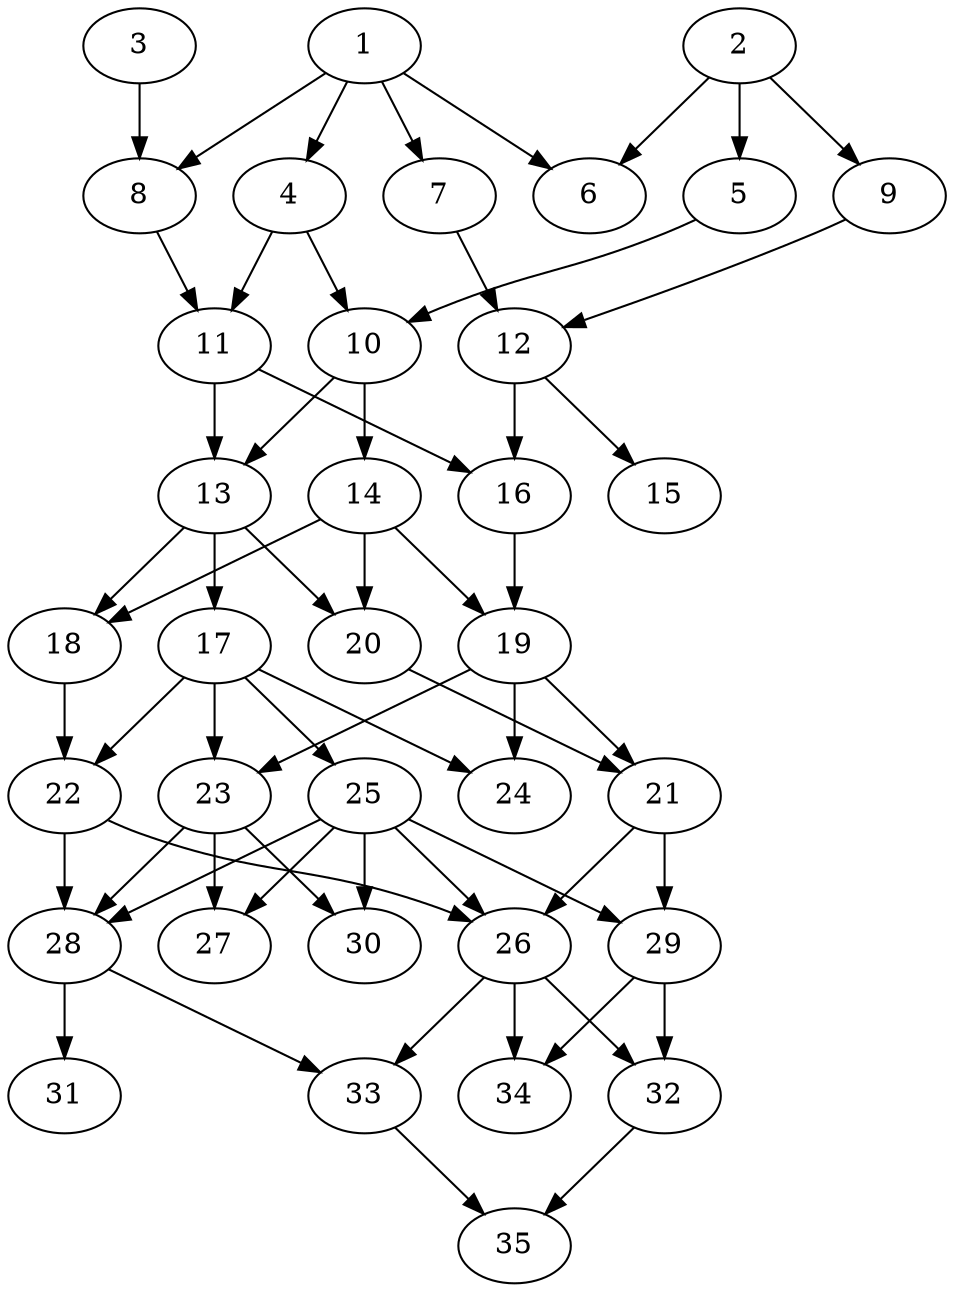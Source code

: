 // DAG automatically generated by daggen at Thu Oct  3 14:05:37 2019
// ./daggen --dot -n 35 --ccr 0.4 --fat 0.5 --regular 0.7 --density 0.5 --mindata 5242880 --maxdata 52428800 
digraph G {
  1 [size="49008640", alpha="0.06", expect_size="19603456"] 
  1 -> 4 [size ="19603456"]
  1 -> 6 [size ="19603456"]
  1 -> 7 [size ="19603456"]
  1 -> 8 [size ="19603456"]
  2 [size="30932480", alpha="0.06", expect_size="12372992"] 
  2 -> 5 [size ="12372992"]
  2 -> 6 [size ="12372992"]
  2 -> 9 [size ="12372992"]
  3 [size="22579200", alpha="0.01", expect_size="9031680"] 
  3 -> 8 [size ="9031680"]
  4 [size="113459200", alpha="0.11", expect_size="45383680"] 
  4 -> 10 [size ="45383680"]
  4 -> 11 [size ="45383680"]
  5 [size="116208640", alpha="0.04", expect_size="46483456"] 
  5 -> 10 [size ="46483456"]
  6 [size="13132800", alpha="0.18", expect_size="5253120"] 
  7 [size="48215040", alpha="0.10", expect_size="19286016"] 
  7 -> 12 [size ="19286016"]
  8 [size="109184000", alpha="0.09", expect_size="43673600"] 
  8 -> 11 [size ="43673600"]
  9 [size="128555520", alpha="0.16", expect_size="51422208"] 
  9 -> 12 [size ="51422208"]
  10 [size="70853120", alpha="0.00", expect_size="28341248"] 
  10 -> 13 [size ="28341248"]
  10 -> 14 [size ="28341248"]
  11 [size="44321280", alpha="0.16", expect_size="17728512"] 
  11 -> 13 [size ="17728512"]
  11 -> 16 [size ="17728512"]
  12 [size="80796160", alpha="0.01", expect_size="32318464"] 
  12 -> 15 [size ="32318464"]
  12 -> 16 [size ="32318464"]
  13 [size="115028480", alpha="0.08", expect_size="46011392"] 
  13 -> 17 [size ="46011392"]
  13 -> 18 [size ="46011392"]
  13 -> 20 [size ="46011392"]
  14 [size="122787840", alpha="0.16", expect_size="49115136"] 
  14 -> 18 [size ="49115136"]
  14 -> 19 [size ="49115136"]
  14 -> 20 [size ="49115136"]
  15 [size="68354560", alpha="0.16", expect_size="27341824"] 
  16 [size="94794240", alpha="0.19", expect_size="37917696"] 
  16 -> 19 [size ="37917696"]
  17 [size="85324800", alpha="0.12", expect_size="34129920"] 
  17 -> 22 [size ="34129920"]
  17 -> 23 [size ="34129920"]
  17 -> 24 [size ="34129920"]
  17 -> 25 [size ="34129920"]
  18 [size="23426560", alpha="0.06", expect_size="9370624"] 
  18 -> 22 [size ="9370624"]
  19 [size="78131200", alpha="0.09", expect_size="31252480"] 
  19 -> 21 [size ="31252480"]
  19 -> 23 [size ="31252480"]
  19 -> 24 [size ="31252480"]
  20 [size="56417280", alpha="0.08", expect_size="22566912"] 
  20 -> 21 [size ="22566912"]
  21 [size="57300480", alpha="0.12", expect_size="22920192"] 
  21 -> 26 [size ="22920192"]
  21 -> 29 [size ="22920192"]
  22 [size="34306560", alpha="0.00", expect_size="13722624"] 
  22 -> 26 [size ="13722624"]
  22 -> 28 [size ="13722624"]
  23 [size="41584640", alpha="0.10", expect_size="16633856"] 
  23 -> 27 [size ="16633856"]
  23 -> 28 [size ="16633856"]
  23 -> 30 [size ="16633856"]
  24 [size="90257920", alpha="0.16", expect_size="36103168"] 
  25 [size="66667520", alpha="0.20", expect_size="26667008"] 
  25 -> 26 [size ="26667008"]
  25 -> 27 [size ="26667008"]
  25 -> 28 [size ="26667008"]
  25 -> 29 [size ="26667008"]
  25 -> 30 [size ="26667008"]
  26 [size="44428800", alpha="0.04", expect_size="17771520"] 
  26 -> 32 [size ="17771520"]
  26 -> 33 [size ="17771520"]
  26 -> 34 [size ="17771520"]
  27 [size="40107520", alpha="0.14", expect_size="16043008"] 
  28 [size="113052160", alpha="0.20", expect_size="45220864"] 
  28 -> 31 [size ="45220864"]
  28 -> 33 [size ="45220864"]
  29 [size="31733760", alpha="0.05", expect_size="12693504"] 
  29 -> 32 [size ="12693504"]
  29 -> 34 [size ="12693504"]
  30 [size="84628480", alpha="0.01", expect_size="33851392"] 
  31 [size="129730560", alpha="0.02", expect_size="51892224"] 
  32 [size="84981760", alpha="0.14", expect_size="33992704"] 
  32 -> 35 [size ="33992704"]
  33 [size="86172160", alpha="0.04", expect_size="34468864"] 
  33 -> 35 [size ="34468864"]
  34 [size="24808960", alpha="0.12", expect_size="9923584"] 
  35 [size="119214080", alpha="0.09", expect_size="47685632"] 
}
